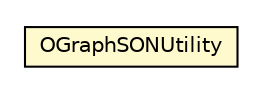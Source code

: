 #!/usr/local/bin/dot
#
# Class diagram 
# Generated by UMLGraph version R5_6-24-gf6e263 (http://www.umlgraph.org/)
#

digraph G {
	edge [fontname="Helvetica",fontsize=10,labelfontname="Helvetica",labelfontsize=10];
	node [fontname="Helvetica",fontsize=10,shape=plaintext];
	nodesep=0.25;
	ranksep=0.5;
	// com.orientechnologies.orient.graph.graphml.OGraphSONUtility
	c1859242 [label=<<table title="com.orientechnologies.orient.graph.graphml.OGraphSONUtility" border="0" cellborder="1" cellspacing="0" cellpadding="2" port="p" bgcolor="lemonChiffon" href="./OGraphSONUtility.html">
		<tr><td><table border="0" cellspacing="0" cellpadding="1">
<tr><td align="center" balign="center"> OGraphSONUtility </td></tr>
		</table></td></tr>
		</table>>, URL="./OGraphSONUtility.html", fontname="Helvetica", fontcolor="black", fontsize=10.0];
}

